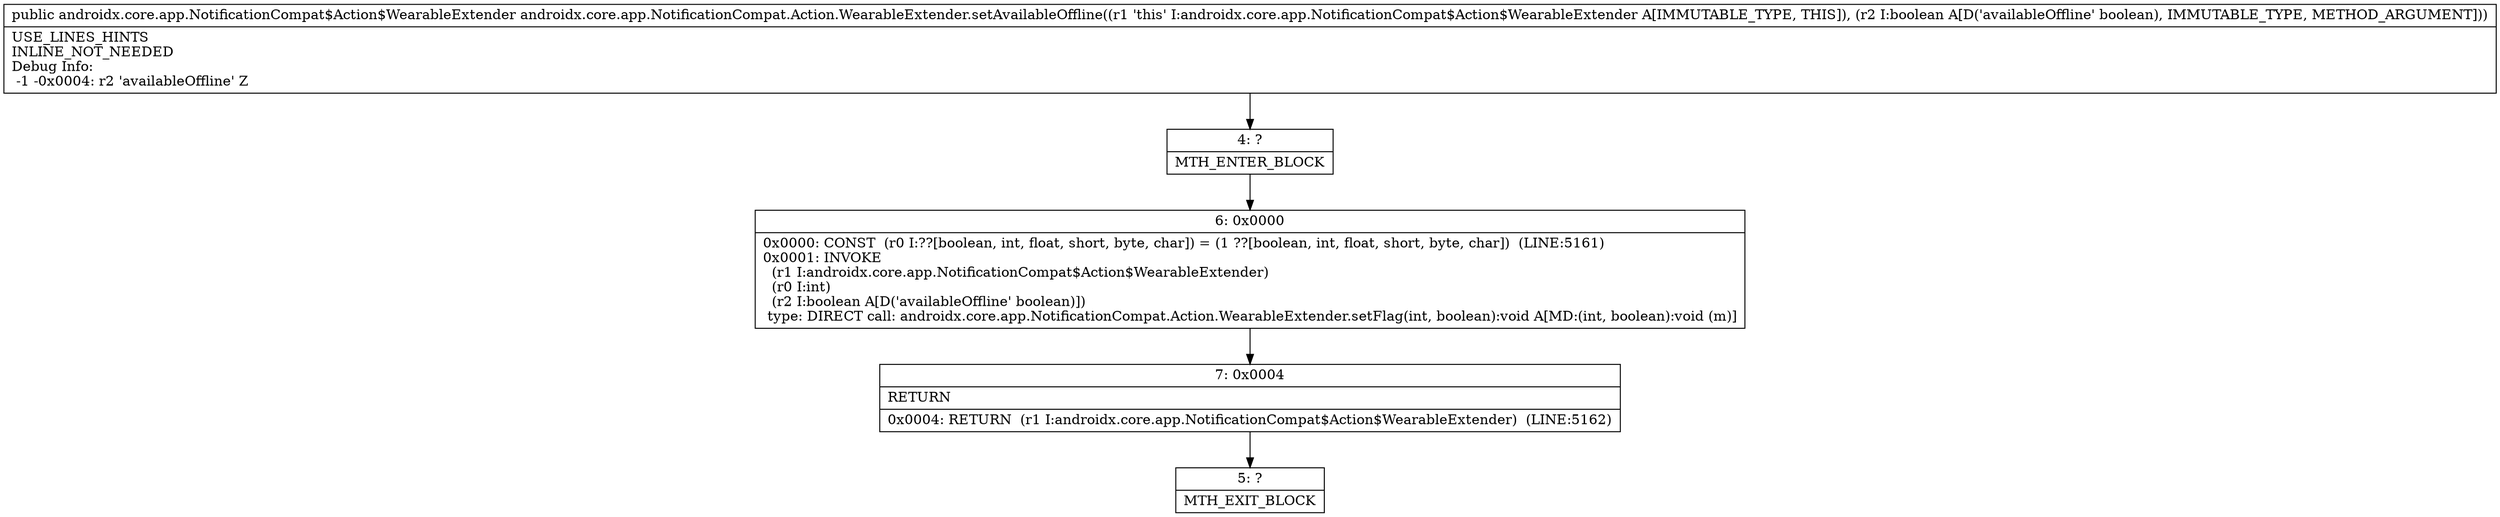 digraph "CFG forandroidx.core.app.NotificationCompat.Action.WearableExtender.setAvailableOffline(Z)Landroidx\/core\/app\/NotificationCompat$Action$WearableExtender;" {
Node_4 [shape=record,label="{4\:\ ?|MTH_ENTER_BLOCK\l}"];
Node_6 [shape=record,label="{6\:\ 0x0000|0x0000: CONST  (r0 I:??[boolean, int, float, short, byte, char]) = (1 ??[boolean, int, float, short, byte, char])  (LINE:5161)\l0x0001: INVOKE  \l  (r1 I:androidx.core.app.NotificationCompat$Action$WearableExtender)\l  (r0 I:int)\l  (r2 I:boolean A[D('availableOffline' boolean)])\l type: DIRECT call: androidx.core.app.NotificationCompat.Action.WearableExtender.setFlag(int, boolean):void A[MD:(int, boolean):void (m)]\l}"];
Node_7 [shape=record,label="{7\:\ 0x0004|RETURN\l|0x0004: RETURN  (r1 I:androidx.core.app.NotificationCompat$Action$WearableExtender)  (LINE:5162)\l}"];
Node_5 [shape=record,label="{5\:\ ?|MTH_EXIT_BLOCK\l}"];
MethodNode[shape=record,label="{public androidx.core.app.NotificationCompat$Action$WearableExtender androidx.core.app.NotificationCompat.Action.WearableExtender.setAvailableOffline((r1 'this' I:androidx.core.app.NotificationCompat$Action$WearableExtender A[IMMUTABLE_TYPE, THIS]), (r2 I:boolean A[D('availableOffline' boolean), IMMUTABLE_TYPE, METHOD_ARGUMENT]))  | USE_LINES_HINTS\lINLINE_NOT_NEEDED\lDebug Info:\l  \-1 \-0x0004: r2 'availableOffline' Z\l}"];
MethodNode -> Node_4;Node_4 -> Node_6;
Node_6 -> Node_7;
Node_7 -> Node_5;
}

